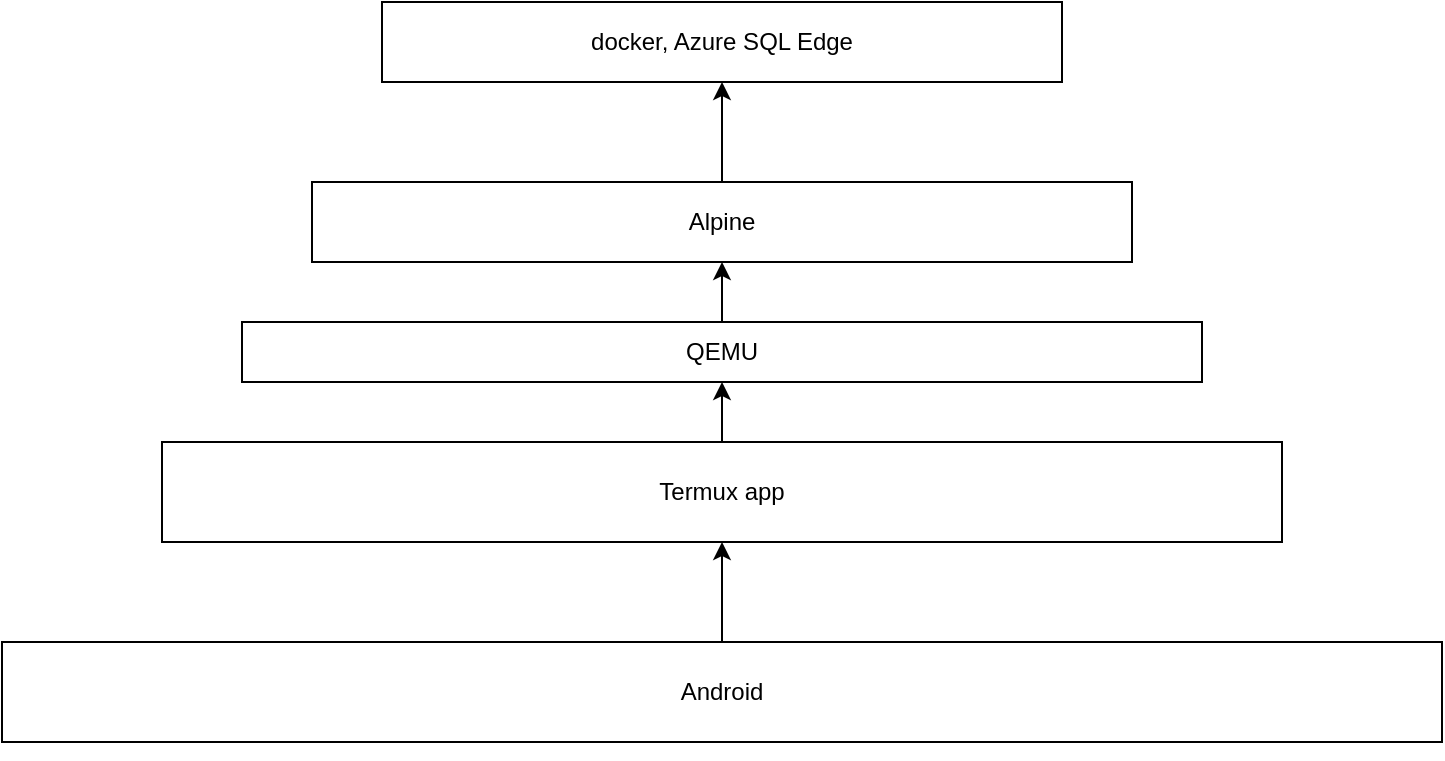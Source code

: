<mxfile version="24.9.1">
  <diagram name="Page-1" id="q2uFFpw6A81g-2KVfSTK">
    <mxGraphModel dx="1050" dy="653" grid="1" gridSize="10" guides="1" tooltips="1" connect="1" arrows="1" fold="1" page="1" pageScale="1" pageWidth="850" pageHeight="1100" math="0" shadow="0">
      <root>
        <mxCell id="0" />
        <mxCell id="1" parent="0" />
        <mxCell id="lY29EebwksP_RlhY7hUK-5" style="edgeStyle=orthogonalEdgeStyle;rounded=0;orthogonalLoop=1;jettySize=auto;html=1;entryX=0.5;entryY=1;entryDx=0;entryDy=0;" parent="1" source="lY29EebwksP_RlhY7hUK-2" target="lY29EebwksP_RlhY7hUK-3" edge="1">
          <mxGeometry relative="1" as="geometry">
            <mxPoint x="410" y="350" as="targetPoint" />
          </mxGeometry>
        </mxCell>
        <mxCell id="lY29EebwksP_RlhY7hUK-2" value="Android" style="rounded=0;whiteSpace=wrap;html=1;" parent="1" vertex="1">
          <mxGeometry x="50" y="540" width="720" height="50" as="geometry" />
        </mxCell>
        <mxCell id="vFMtzNfpATVG9BlG07ER-5" style="edgeStyle=orthogonalEdgeStyle;rounded=0;orthogonalLoop=1;jettySize=auto;html=1;exitX=0.5;exitY=0;exitDx=0;exitDy=0;entryX=0.5;entryY=1;entryDx=0;entryDy=0;" edge="1" parent="1" source="lY29EebwksP_RlhY7hUK-3" target="vFMtzNfpATVG9BlG07ER-1">
          <mxGeometry relative="1" as="geometry" />
        </mxCell>
        <mxCell id="lY29EebwksP_RlhY7hUK-3" value="Termux app" style="rounded=0;whiteSpace=wrap;html=1;" parent="1" vertex="1">
          <mxGeometry x="130" y="440" width="560" height="50" as="geometry" />
        </mxCell>
        <mxCell id="lY29EebwksP_RlhY7hUK-9" style="edgeStyle=orthogonalEdgeStyle;rounded=0;orthogonalLoop=1;jettySize=auto;html=1;exitX=0.5;exitY=0;exitDx=0;exitDy=0;entryX=0.5;entryY=1;entryDx=0;entryDy=0;" parent="1" source="lY29EebwksP_RlhY7hUK-6" target="lY29EebwksP_RlhY7hUK-8" edge="1">
          <mxGeometry relative="1" as="geometry" />
        </mxCell>
        <mxCell id="lY29EebwksP_RlhY7hUK-6" value="Alpine" style="rounded=0;whiteSpace=wrap;html=1;" parent="1" vertex="1">
          <mxGeometry x="205" y="310" width="410" height="40" as="geometry" />
        </mxCell>
        <mxCell id="lY29EebwksP_RlhY7hUK-8" value="docker, Azure SQL Edge" style="rounded=0;whiteSpace=wrap;html=1;" parent="1" vertex="1">
          <mxGeometry x="240" y="220" width="340" height="40" as="geometry" />
        </mxCell>
        <mxCell id="lY29EebwksP_RlhY7hUK-10" style="edgeStyle=orthogonalEdgeStyle;rounded=0;orthogonalLoop=1;jettySize=auto;html=1;exitX=0.5;exitY=1;exitDx=0;exitDy=0;" parent="1" source="lY29EebwksP_RlhY7hUK-2" target="lY29EebwksP_RlhY7hUK-2" edge="1">
          <mxGeometry relative="1" as="geometry" />
        </mxCell>
        <mxCell id="vFMtzNfpATVG9BlG07ER-6" style="edgeStyle=orthogonalEdgeStyle;rounded=0;orthogonalLoop=1;jettySize=auto;html=1;exitX=0.5;exitY=0;exitDx=0;exitDy=0;entryX=0.5;entryY=1;entryDx=0;entryDy=0;" edge="1" parent="1" source="vFMtzNfpATVG9BlG07ER-1" target="lY29EebwksP_RlhY7hUK-6">
          <mxGeometry relative="1" as="geometry">
            <mxPoint x="410" y="320" as="targetPoint" />
          </mxGeometry>
        </mxCell>
        <mxCell id="vFMtzNfpATVG9BlG07ER-1" value="QEMU" style="rounded=0;whiteSpace=wrap;html=1;" vertex="1" parent="1">
          <mxGeometry x="170" y="380" width="480" height="30" as="geometry" />
        </mxCell>
      </root>
    </mxGraphModel>
  </diagram>
</mxfile>
